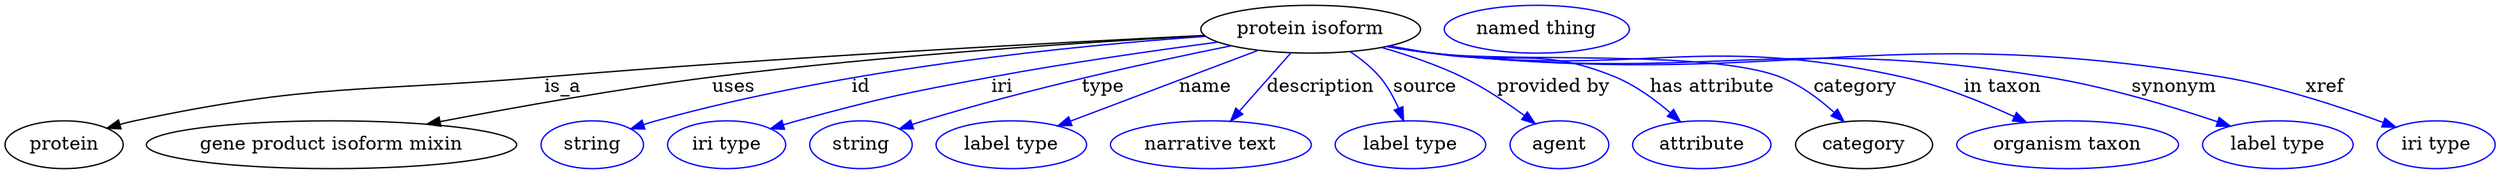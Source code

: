 digraph {
	graph [bb="0,0,1869.4,123"];
	node [label="\N"];
	"protein isoform"	[height=0.5,
		label="protein isoform",
		pos="980.2,105",
		width=2.2929];
	protein	[height=0.5,
		pos="44.196,18",
		width=1.2277];
	"protein isoform" -> protein	[label=is_a,
		lp="418.2,61.5",
		pos="e,76.428,30.488 900.45,100.33 789.19,94.933 581.15,83.879 404.2,69 267.45,57.502 231.45,64.437 97.196,36 93.58,35.234 89.862,34.318 \
86.152,33.312"];
	"gene product isoform mixin"	[height=0.5,
		pos="245.2,18",
		width=3.8635];
	"protein isoform" -> "gene product isoform mixin"	[label=uses,
		lp="546.7,61.5",
		pos="e,316.65,33.499 900.71,100.13 810.6,95.208 659.44,85.326 530.2,69 461.2,60.285 383.48,46.374 326.65,35.435"];
	id	[color=blue,
		height=0.5,
		label=string,
		pos="440.2,18",
		width=1.0652];
	"protein isoform" -> id	[color=blue,
		label=id,
		lp="642.2,61.5",
		pos="e,469.18,29.996 901.35,99.589 803.07,92.621 630.69,75.54 488.2,36 485.09,35.137 481.89,34.175 478.69,33.159",
		style=solid];
	iri	[color=blue,
		height=0.5,
		label="iri type",
		pos="541.2,18",
		width=1.2277];
	"protein isoform" -> iri	[color=blue,
		label=iri,
		lp="748.2,61.5",
		pos="e,574.49,29.946 910.38,95.299 862.36,88.953 797.22,79.629 740.2,69 675.22,56.888 658.99,53.271 595.2,36 591.62,35.031 587.92,33.979 \
584.22,32.889",
		style=solid];
	type	[color=blue,
		height=0.5,
		label=string,
		pos="642.2,18",
		width=1.0652];
	"protein isoform" -> type	[color=blue,
		label=type,
		lp="824.2,61.5",
		pos="e,671.13,29.97 920.49,92.536 861.21,80.576 768.06,60.207 689.2,36 686.44,35.153 683.6,34.238 680.75,33.289",
		style=solid];
	name	[color=blue,
		height=0.5,
		label="label type",
		pos="755.2,18",
		width=1.5707];
	"protein isoform" -> name	[color=blue,
		label=name,
		lp="901.2,61.5",
		pos="e,790.16,32.209 940.75,89.097 901.31,74.198 840.77,51.328 799.65,35.795",
		style=solid];
	description	[color=blue,
		height=0.5,
		label="narrative text",
		pos="905.2,18",
		width=2.0943];
	"protein isoform" -> description	[color=blue,
		label=description,
		lp="987.7,61.5",
		pos="e,919.98,35.758 965.38,87.207 954.39,74.75 939.23,57.573 926.88,43.574",
		style=solid];
	source	[color=blue,
		height=0.5,
		label="label type",
		pos="1055.2,18",
		width=1.5707];
	"protein isoform" -> source	[color=blue,
		label=source,
		lp="1066.2,61.5",
		pos="e,1050,36.066 1009.7,88.169 1017.7,82.856 1025.9,76.378 1032.2,69 1038,62.169 1042.6,53.628 1046.2,45.547",
		style=solid];
	"provided by"	[color=blue,
		height=0.5,
		label=agent,
		pos="1167.2,18",
		width=1.0291];
	"protein isoform" -> "provided by"	[color=blue,
		label="provided by",
		lp="1162.7,61.5",
		pos="e,1148.9,33.821 1033.7,91.197 1053.2,85.589 1075.2,78.17 1094.2,69 1110.5,61.12 1127.3,49.867 1140.7,40.03",
		style=solid];
	"has attribute"	[color=blue,
		height=0.5,
		label=attribute,
		pos="1274.2,18",
		width=1.4443];
	"protein isoform" -> "has attribute"	[color=blue,
		label="has attribute",
		lp="1282.2,61.5",
		pos="e,1258.1,35.312 1039.8,92.374 1050.3,90.478 1061,88.61 1071.2,87 1132.3,77.317 1152.1,92.67 1209.2,69 1224.4,62.714 1239.1,51.938 \
1250.6,41.996",
		style=solid];
	category	[height=0.5,
		pos="1395.2,18",
		width=1.4263];
	"protein isoform" -> category	[color=blue,
		label=category,
		lp="1389.7,61.5",
		pos="e,1380.1,35.651 1038.3,92.108 1049.2,90.173 1060.5,88.36 1071.2,87 1129.1,79.629 1278.9,90.301 1333.2,69 1347.9,63.233 1361.8,52.653 \
1372.8,42.705",
		style=solid];
	"in taxon"	[color=blue,
		height=0.5,
		label="organism taxon",
		pos="1548.2,18",
		width=2.3109];
	"protein isoform" -> "in taxon"	[color=blue,
		label="in taxon",
		lp="1500.2,61.5",
		pos="e,1517.5,34.842 1037.8,92.038 1048.8,90.085 1060.3,88.284 1071.2,87 1227.6,68.494 1271.4,103.14 1425.2,69 1454,62.612 1484.7,50.129 \
1508.2,39.235",
		style=solid];
	synonym	[color=blue,
		height=0.5,
		label="label type",
		pos="1706.2,18",
		width=1.5707];
	"protein isoform" -> synonym	[color=blue,
		label=synonym,
		lp="1628.2,61.5",
		pos="e,1670.7,32.023 1037.8,91.934 1048.8,89.991 1060.3,88.219 1071.2,87 1275.4,64.072 1330.3,101.77 1533.2,69 1577.4,61.853 1626.4,47.033 \
1660.9,35.373",
		style=solid];
	xref	[color=blue,
		height=0.5,
		label="iri type",
		pos="1825.2,18",
		width=1.2277];
	"protein isoform" -> xref	[color=blue,
		label=xref,
		lp="1741.7,61.5",
		pos="e,1794.9,31.153 1037.3,91.944 1048.5,89.974 1060.2,88.19 1071.2,87 1333.4,58.705 1404,111.91 1664.2,69 1706.6,62.008 1753.3,46.591 \
1785.5,34.712",
		style=solid];
	"named thing_category"	[color=blue,
		height=0.5,
		label="named thing",
		pos="1150.2,105",
		width=1.9318];
}
